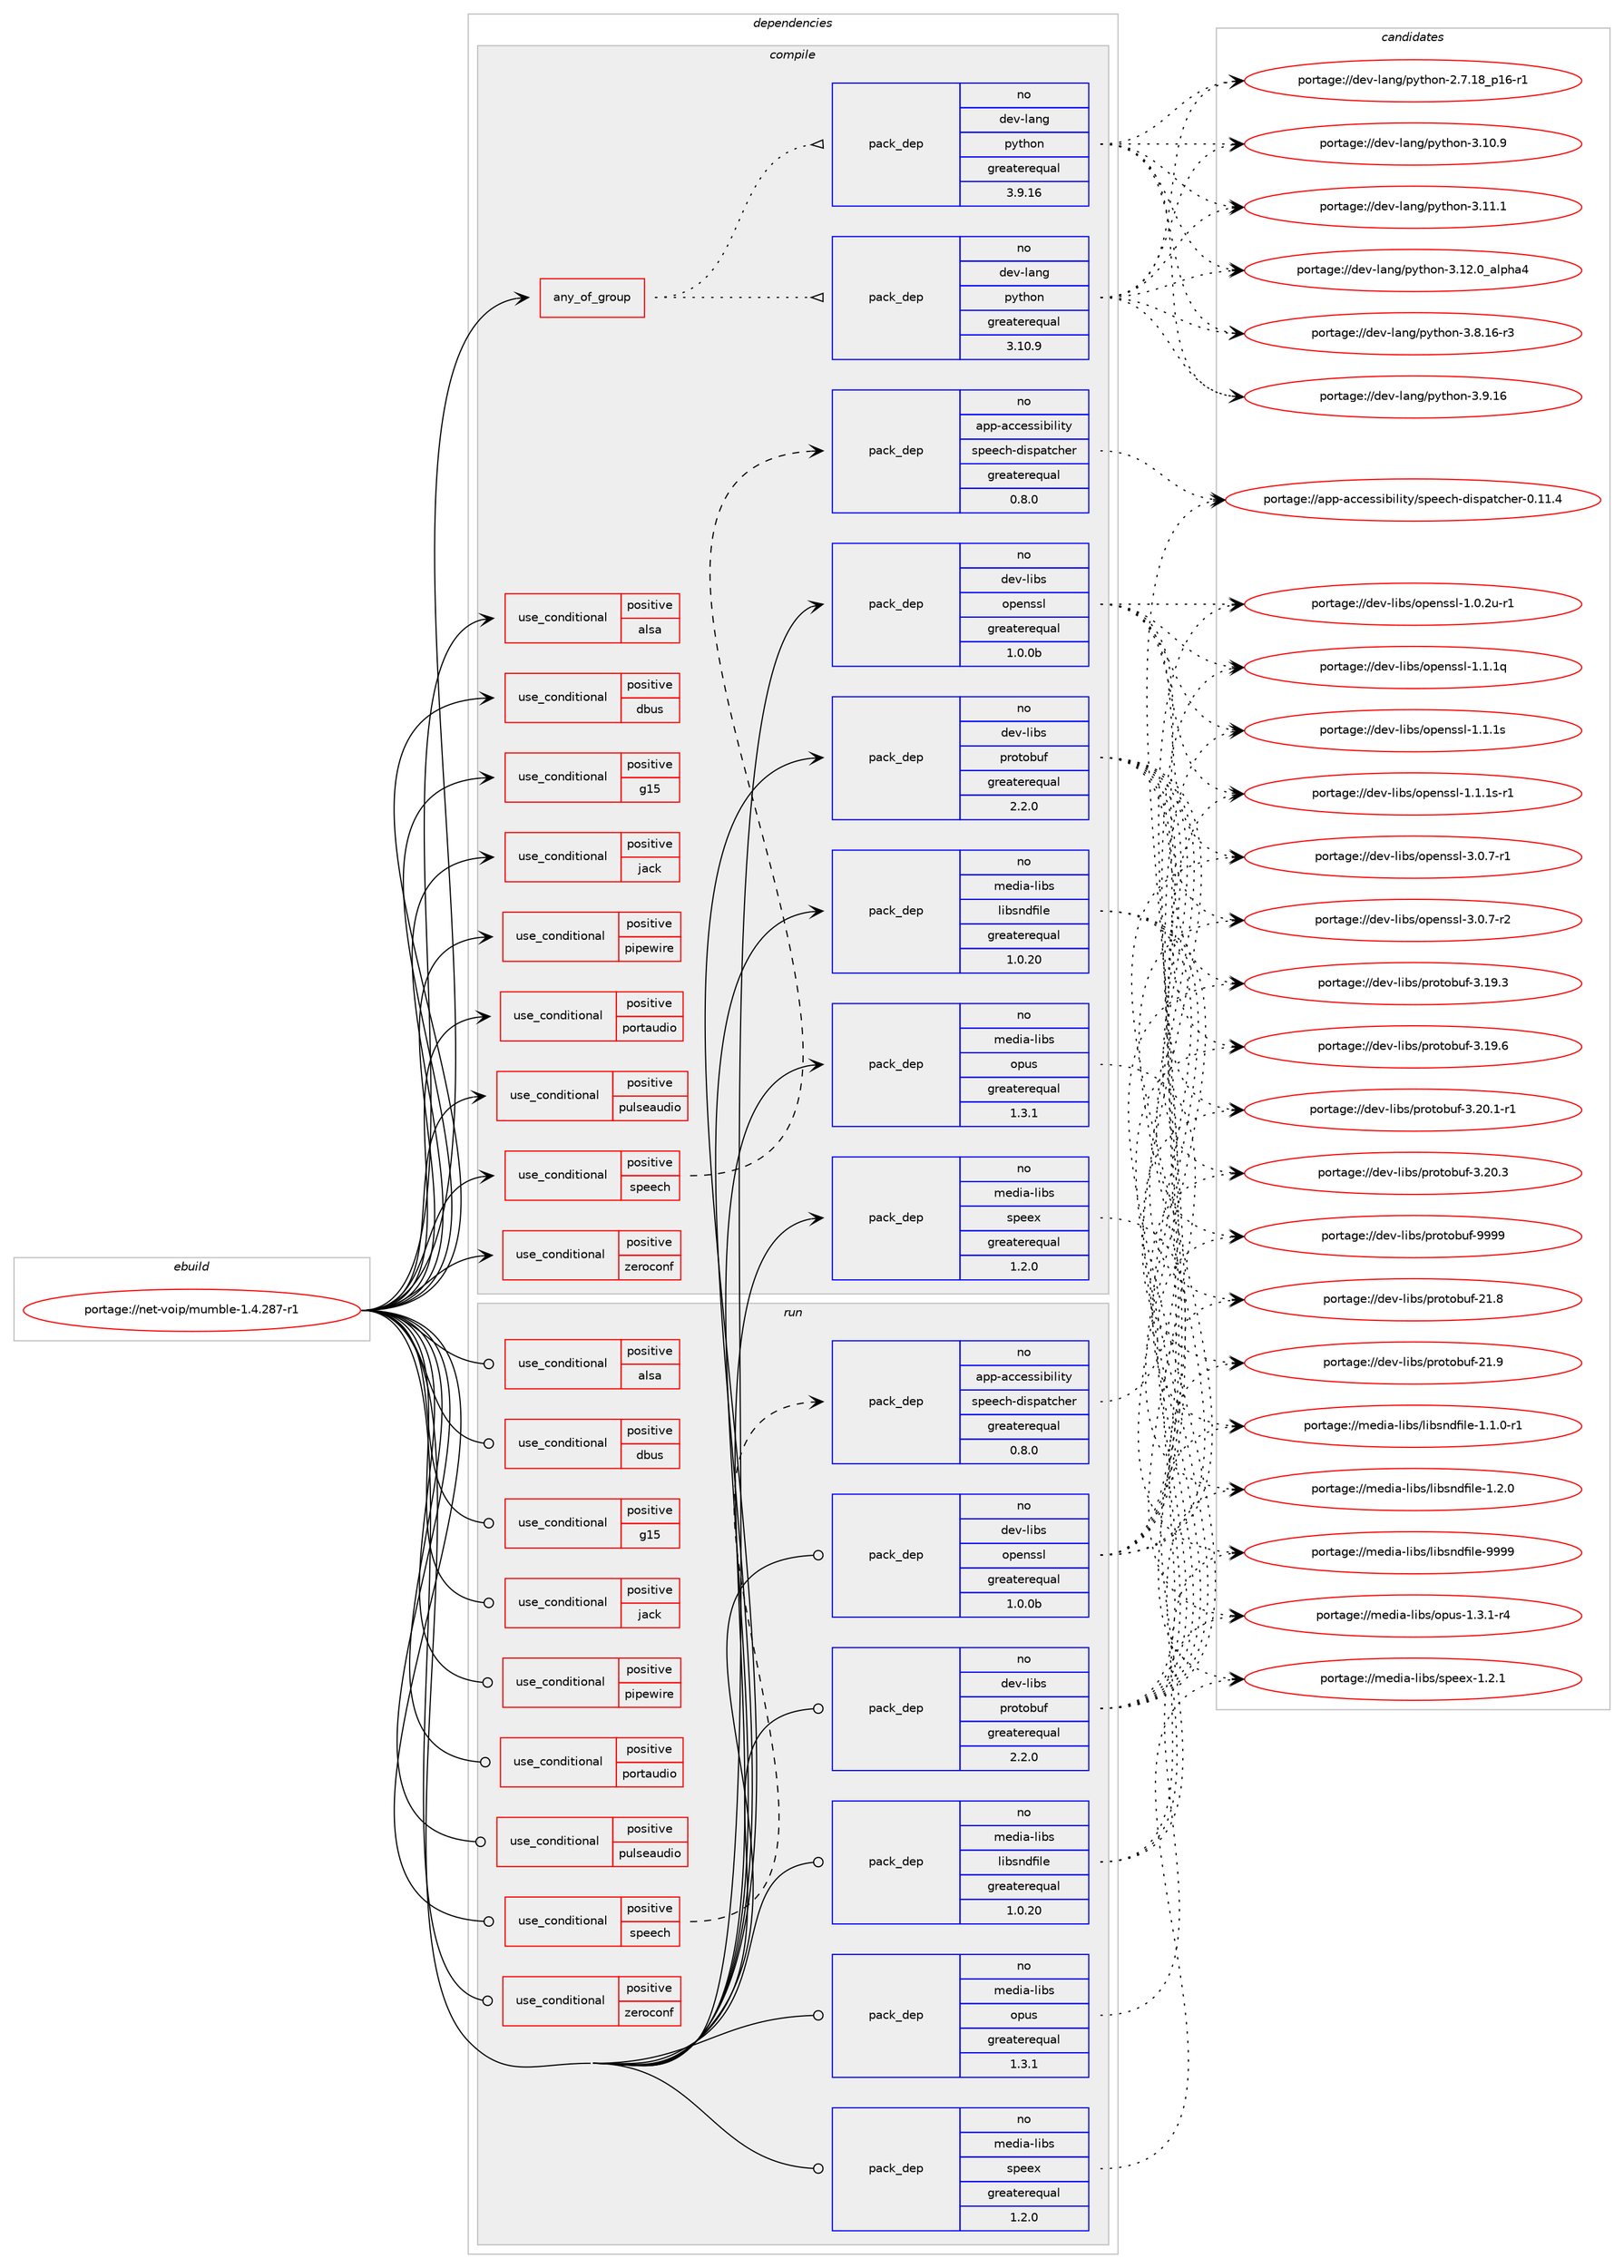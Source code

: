 digraph prolog {

# *************
# Graph options
# *************

newrank=true;
concentrate=true;
compound=true;
graph [rankdir=LR,fontname=Helvetica,fontsize=10,ranksep=1.5];#, ranksep=2.5, nodesep=0.2];
edge  [arrowhead=vee];
node  [fontname=Helvetica,fontsize=10];

# **********
# The ebuild
# **********

subgraph cluster_leftcol {
color=gray;
rank=same;
label=<<i>ebuild</i>>;
id [label="portage://net-voip/mumble-1.4.287-r1", color=red, width=4, href="../net-voip/mumble-1.4.287-r1.svg"];
}

# ****************
# The dependencies
# ****************

subgraph cluster_midcol {
color=gray;
label=<<i>dependencies</i>>;
subgraph cluster_compile {
fillcolor="#eeeeee";
style=filled;
label=<<i>compile</i>>;
subgraph any9 {
dependency338 [label=<<TABLE BORDER="0" CELLBORDER="1" CELLSPACING="0" CELLPADDING="4"><TR><TD CELLPADDING="10">any_of_group</TD></TR></TABLE>>, shape=none, color=red];subgraph pack145 {
dependency339 [label=<<TABLE BORDER="0" CELLBORDER="1" CELLSPACING="0" CELLPADDING="4" WIDTH="220"><TR><TD ROWSPAN="6" CELLPADDING="30">pack_dep</TD></TR><TR><TD WIDTH="110">no</TD></TR><TR><TD>dev-lang</TD></TR><TR><TD>python</TD></TR><TR><TD>greaterequal</TD></TR><TR><TD>3.10.9</TD></TR></TABLE>>, shape=none, color=blue];
}
dependency338:e -> dependency339:w [weight=20,style="dotted",arrowhead="oinv"];
subgraph pack146 {
dependency340 [label=<<TABLE BORDER="0" CELLBORDER="1" CELLSPACING="0" CELLPADDING="4" WIDTH="220"><TR><TD ROWSPAN="6" CELLPADDING="30">pack_dep</TD></TR><TR><TD WIDTH="110">no</TD></TR><TR><TD>dev-lang</TD></TR><TR><TD>python</TD></TR><TR><TD>greaterequal</TD></TR><TR><TD>3.9.16</TD></TR></TABLE>>, shape=none, color=blue];
}
dependency338:e -> dependency340:w [weight=20,style="dotted",arrowhead="oinv"];
}
id:e -> dependency338:w [weight=20,style="solid",arrowhead="vee"];
subgraph cond186 {
dependency341 [label=<<TABLE BORDER="0" CELLBORDER="1" CELLSPACING="0" CELLPADDING="4"><TR><TD ROWSPAN="3" CELLPADDING="10">use_conditional</TD></TR><TR><TD>positive</TD></TR><TR><TD>alsa</TD></TR></TABLE>>, shape=none, color=red];
# *** BEGIN UNKNOWN DEPENDENCY TYPE (TODO) ***
# dependency341 -> package_dependency(portage://net-voip/mumble-1.4.287-r1,install,no,media-libs,alsa-lib,none,[,,],[],[])
# *** END UNKNOWN DEPENDENCY TYPE (TODO) ***

}
id:e -> dependency341:w [weight=20,style="solid",arrowhead="vee"];
subgraph cond187 {
dependency342 [label=<<TABLE BORDER="0" CELLBORDER="1" CELLSPACING="0" CELLPADDING="4"><TR><TD ROWSPAN="3" CELLPADDING="10">use_conditional</TD></TR><TR><TD>positive</TD></TR><TR><TD>dbus</TD></TR></TABLE>>, shape=none, color=red];
# *** BEGIN UNKNOWN DEPENDENCY TYPE (TODO) ***
# dependency342 -> package_dependency(portage://net-voip/mumble-1.4.287-r1,install,no,dev-qt,qtdbus,none,[,,],[slot(5)],[])
# *** END UNKNOWN DEPENDENCY TYPE (TODO) ***

}
id:e -> dependency342:w [weight=20,style="solid",arrowhead="vee"];
subgraph cond188 {
dependency343 [label=<<TABLE BORDER="0" CELLBORDER="1" CELLSPACING="0" CELLPADDING="4"><TR><TD ROWSPAN="3" CELLPADDING="10">use_conditional</TD></TR><TR><TD>positive</TD></TR><TR><TD>g15</TD></TR></TABLE>>, shape=none, color=red];
# *** BEGIN UNKNOWN DEPENDENCY TYPE (TODO) ***
# dependency343 -> package_dependency(portage://net-voip/mumble-1.4.287-r1,install,no,app-misc,g15daemon,none,[,,],any_same_slot,[])
# *** END UNKNOWN DEPENDENCY TYPE (TODO) ***

}
id:e -> dependency343:w [weight=20,style="solid",arrowhead="vee"];
subgraph cond189 {
dependency344 [label=<<TABLE BORDER="0" CELLBORDER="1" CELLSPACING="0" CELLPADDING="4"><TR><TD ROWSPAN="3" CELLPADDING="10">use_conditional</TD></TR><TR><TD>positive</TD></TR><TR><TD>jack</TD></TR></TABLE>>, shape=none, color=red];
# *** BEGIN UNKNOWN DEPENDENCY TYPE (TODO) ***
# dependency344 -> package_dependency(portage://net-voip/mumble-1.4.287-r1,install,no,virtual,jack,none,[,,],[],[])
# *** END UNKNOWN DEPENDENCY TYPE (TODO) ***

}
id:e -> dependency344:w [weight=20,style="solid",arrowhead="vee"];
subgraph cond190 {
dependency345 [label=<<TABLE BORDER="0" CELLBORDER="1" CELLSPACING="0" CELLPADDING="4"><TR><TD ROWSPAN="3" CELLPADDING="10">use_conditional</TD></TR><TR><TD>positive</TD></TR><TR><TD>pipewire</TD></TR></TABLE>>, shape=none, color=red];
# *** BEGIN UNKNOWN DEPENDENCY TYPE (TODO) ***
# dependency345 -> package_dependency(portage://net-voip/mumble-1.4.287-r1,install,no,media-video,pipewire,none,[,,],[],[])
# *** END UNKNOWN DEPENDENCY TYPE (TODO) ***

}
id:e -> dependency345:w [weight=20,style="solid",arrowhead="vee"];
subgraph cond191 {
dependency346 [label=<<TABLE BORDER="0" CELLBORDER="1" CELLSPACING="0" CELLPADDING="4"><TR><TD ROWSPAN="3" CELLPADDING="10">use_conditional</TD></TR><TR><TD>positive</TD></TR><TR><TD>portaudio</TD></TR></TABLE>>, shape=none, color=red];
# *** BEGIN UNKNOWN DEPENDENCY TYPE (TODO) ***
# dependency346 -> package_dependency(portage://net-voip/mumble-1.4.287-r1,install,no,media-libs,portaudio,none,[,,],[],[])
# *** END UNKNOWN DEPENDENCY TYPE (TODO) ***

}
id:e -> dependency346:w [weight=20,style="solid",arrowhead="vee"];
subgraph cond192 {
dependency347 [label=<<TABLE BORDER="0" CELLBORDER="1" CELLSPACING="0" CELLPADDING="4"><TR><TD ROWSPAN="3" CELLPADDING="10">use_conditional</TD></TR><TR><TD>positive</TD></TR><TR><TD>pulseaudio</TD></TR></TABLE>>, shape=none, color=red];
# *** BEGIN UNKNOWN DEPENDENCY TYPE (TODO) ***
# dependency347 -> package_dependency(portage://net-voip/mumble-1.4.287-r1,install,no,media-sound,pulseaudio,none,[,,],[],[])
# *** END UNKNOWN DEPENDENCY TYPE (TODO) ***

}
id:e -> dependency347:w [weight=20,style="solid",arrowhead="vee"];
subgraph cond193 {
dependency348 [label=<<TABLE BORDER="0" CELLBORDER="1" CELLSPACING="0" CELLPADDING="4"><TR><TD ROWSPAN="3" CELLPADDING="10">use_conditional</TD></TR><TR><TD>positive</TD></TR><TR><TD>speech</TD></TR></TABLE>>, shape=none, color=red];
subgraph pack147 {
dependency349 [label=<<TABLE BORDER="0" CELLBORDER="1" CELLSPACING="0" CELLPADDING="4" WIDTH="220"><TR><TD ROWSPAN="6" CELLPADDING="30">pack_dep</TD></TR><TR><TD WIDTH="110">no</TD></TR><TR><TD>app-accessibility</TD></TR><TR><TD>speech-dispatcher</TD></TR><TR><TD>greaterequal</TD></TR><TR><TD>0.8.0</TD></TR></TABLE>>, shape=none, color=blue];
}
dependency348:e -> dependency349:w [weight=20,style="dashed",arrowhead="vee"];
}
id:e -> dependency348:w [weight=20,style="solid",arrowhead="vee"];
subgraph cond194 {
dependency350 [label=<<TABLE BORDER="0" CELLBORDER="1" CELLSPACING="0" CELLPADDING="4"><TR><TD ROWSPAN="3" CELLPADDING="10">use_conditional</TD></TR><TR><TD>positive</TD></TR><TR><TD>zeroconf</TD></TR></TABLE>>, shape=none, color=red];
# *** BEGIN UNKNOWN DEPENDENCY TYPE (TODO) ***
# dependency350 -> package_dependency(portage://net-voip/mumble-1.4.287-r1,install,no,net-dns,avahi,none,[,,],[],[use(enable(mdnsresponder-compat),none)])
# *** END UNKNOWN DEPENDENCY TYPE (TODO) ***

}
id:e -> dependency350:w [weight=20,style="solid",arrowhead="vee"];
# *** BEGIN UNKNOWN DEPENDENCY TYPE (TODO) ***
# id -> package_dependency(portage://net-voip/mumble-1.4.287-r1,install,no,dev-libs,boost,none,[,,],[],[])
# *** END UNKNOWN DEPENDENCY TYPE (TODO) ***

subgraph pack148 {
dependency351 [label=<<TABLE BORDER="0" CELLBORDER="1" CELLSPACING="0" CELLPADDING="4" WIDTH="220"><TR><TD ROWSPAN="6" CELLPADDING="30">pack_dep</TD></TR><TR><TD WIDTH="110">no</TD></TR><TR><TD>dev-libs</TD></TR><TR><TD>openssl</TD></TR><TR><TD>greaterequal</TD></TR><TR><TD>1.0.0b</TD></TR></TABLE>>, shape=none, color=blue];
}
id:e -> dependency351:w [weight=20,style="solid",arrowhead="vee"];
# *** BEGIN UNKNOWN DEPENDENCY TYPE (TODO) ***
# id -> package_dependency(portage://net-voip/mumble-1.4.287-r1,install,no,dev-libs,poco,none,[,,],[],[use(enable(util),none),use(enable(xml),none),use(enable(zip),none)])
# *** END UNKNOWN DEPENDENCY TYPE (TODO) ***

subgraph pack149 {
dependency352 [label=<<TABLE BORDER="0" CELLBORDER="1" CELLSPACING="0" CELLPADDING="4" WIDTH="220"><TR><TD ROWSPAN="6" CELLPADDING="30">pack_dep</TD></TR><TR><TD WIDTH="110">no</TD></TR><TR><TD>dev-libs</TD></TR><TR><TD>protobuf</TD></TR><TR><TD>greaterequal</TD></TR><TR><TD>2.2.0</TD></TR></TABLE>>, shape=none, color=blue];
}
id:e -> dependency352:w [weight=20,style="solid",arrowhead="vee"];
# *** BEGIN UNKNOWN DEPENDENCY TYPE (TODO) ***
# id -> package_dependency(portage://net-voip/mumble-1.4.287-r1,install,no,dev-qt,qtconcurrent,none,[,,],[slot(5)],[])
# *** END UNKNOWN DEPENDENCY TYPE (TODO) ***

# *** BEGIN UNKNOWN DEPENDENCY TYPE (TODO) ***
# id -> package_dependency(portage://net-voip/mumble-1.4.287-r1,install,no,dev-qt,qtcore,none,[,,],[slot(5)],[])
# *** END UNKNOWN DEPENDENCY TYPE (TODO) ***

# *** BEGIN UNKNOWN DEPENDENCY TYPE (TODO) ***
# id -> package_dependency(portage://net-voip/mumble-1.4.287-r1,install,no,dev-qt,qtgui,none,[,,],[slot(5)],[])
# *** END UNKNOWN DEPENDENCY TYPE (TODO) ***

# *** BEGIN UNKNOWN DEPENDENCY TYPE (TODO) ***
# id -> package_dependency(portage://net-voip/mumble-1.4.287-r1,install,no,dev-qt,qtnetwork,none,[,,],[slot(5)],[use(enable(ssl),none)])
# *** END UNKNOWN DEPENDENCY TYPE (TODO) ***

# *** BEGIN UNKNOWN DEPENDENCY TYPE (TODO) ***
# id -> package_dependency(portage://net-voip/mumble-1.4.287-r1,install,no,dev-qt,qtsql,none,[,,],[slot(5)],[use(enable(sqlite),none)])
# *** END UNKNOWN DEPENDENCY TYPE (TODO) ***

# *** BEGIN UNKNOWN DEPENDENCY TYPE (TODO) ***
# id -> package_dependency(portage://net-voip/mumble-1.4.287-r1,install,no,dev-qt,qtsvg,none,[,,],[slot(5)],[])
# *** END UNKNOWN DEPENDENCY TYPE (TODO) ***

# *** BEGIN UNKNOWN DEPENDENCY TYPE (TODO) ***
# id -> package_dependency(portage://net-voip/mumble-1.4.287-r1,install,no,dev-qt,qttest,none,[,,],[slot(5)],[])
# *** END UNKNOWN DEPENDENCY TYPE (TODO) ***

# *** BEGIN UNKNOWN DEPENDENCY TYPE (TODO) ***
# id -> package_dependency(portage://net-voip/mumble-1.4.287-r1,install,no,dev-qt,qtwidgets,none,[,,],[slot(5)],[])
# *** END UNKNOWN DEPENDENCY TYPE (TODO) ***

# *** BEGIN UNKNOWN DEPENDENCY TYPE (TODO) ***
# id -> package_dependency(portage://net-voip/mumble-1.4.287-r1,install,no,dev-qt,qtxml,none,[,,],[slot(5)],[])
# *** END UNKNOWN DEPENDENCY TYPE (TODO) ***

# *** BEGIN UNKNOWN DEPENDENCY TYPE (TODO) ***
# id -> package_dependency(portage://net-voip/mumble-1.4.287-r1,install,no,dev-util,desktop-file-utils,none,[,,],[],[])
# *** END UNKNOWN DEPENDENCY TYPE (TODO) ***

subgraph pack150 {
dependency353 [label=<<TABLE BORDER="0" CELLBORDER="1" CELLSPACING="0" CELLPADDING="4" WIDTH="220"><TR><TD ROWSPAN="6" CELLPADDING="30">pack_dep</TD></TR><TR><TD WIDTH="110">no</TD></TR><TR><TD>media-libs</TD></TR><TR><TD>libsndfile</TD></TR><TR><TD>greaterequal</TD></TR><TR><TD>1.0.20</TD></TR></TABLE>>, shape=none, color=blue];
}
id:e -> dependency353:w [weight=20,style="solid",arrowhead="vee"];
subgraph pack151 {
dependency354 [label=<<TABLE BORDER="0" CELLBORDER="1" CELLSPACING="0" CELLPADDING="4" WIDTH="220"><TR><TD ROWSPAN="6" CELLPADDING="30">pack_dep</TD></TR><TR><TD WIDTH="110">no</TD></TR><TR><TD>media-libs</TD></TR><TR><TD>opus</TD></TR><TR><TD>greaterequal</TD></TR><TR><TD>1.3.1</TD></TR></TABLE>>, shape=none, color=blue];
}
id:e -> dependency354:w [weight=20,style="solid",arrowhead="vee"];
subgraph pack152 {
dependency355 [label=<<TABLE BORDER="0" CELLBORDER="1" CELLSPACING="0" CELLPADDING="4" WIDTH="220"><TR><TD ROWSPAN="6" CELLPADDING="30">pack_dep</TD></TR><TR><TD WIDTH="110">no</TD></TR><TR><TD>media-libs</TD></TR><TR><TD>speex</TD></TR><TR><TD>greaterequal</TD></TR><TR><TD>1.2.0</TD></TR></TABLE>>, shape=none, color=blue];
}
id:e -> dependency355:w [weight=20,style="solid",arrowhead="vee"];
# *** BEGIN UNKNOWN DEPENDENCY TYPE (TODO) ***
# id -> package_dependency(portage://net-voip/mumble-1.4.287-r1,install,no,media-libs,speexdsp,none,[,,],[],[])
# *** END UNKNOWN DEPENDENCY TYPE (TODO) ***

# *** BEGIN UNKNOWN DEPENDENCY TYPE (TODO) ***
# id -> package_dependency(portage://net-voip/mumble-1.4.287-r1,install,no,sys-apps,lsb-release,none,[,,],[],[])
# *** END UNKNOWN DEPENDENCY TYPE (TODO) ***

# *** BEGIN UNKNOWN DEPENDENCY TYPE (TODO) ***
# id -> package_dependency(portage://net-voip/mumble-1.4.287-r1,install,no,x11-base,xorg-proto,none,[,,],[],[])
# *** END UNKNOWN DEPENDENCY TYPE (TODO) ***

# *** BEGIN UNKNOWN DEPENDENCY TYPE (TODO) ***
# id -> package_dependency(portage://net-voip/mumble-1.4.287-r1,install,no,x11-libs,libX11,none,[,,],[],[])
# *** END UNKNOWN DEPENDENCY TYPE (TODO) ***

# *** BEGIN UNKNOWN DEPENDENCY TYPE (TODO) ***
# id -> package_dependency(portage://net-voip/mumble-1.4.287-r1,install,no,x11-libs,libXi,none,[,,],[],[])
# *** END UNKNOWN DEPENDENCY TYPE (TODO) ***

# *** BEGIN UNKNOWN DEPENDENCY TYPE (TODO) ***
# id -> package_dependency(portage://net-voip/mumble-1.4.287-r1,install,no,x11-misc,shared-mime-info,none,[,,],[],[])
# *** END UNKNOWN DEPENDENCY TYPE (TODO) ***

}
subgraph cluster_compileandrun {
fillcolor="#eeeeee";
style=filled;
label=<<i>compile and run</i>>;
}
subgraph cluster_run {
fillcolor="#eeeeee";
style=filled;
label=<<i>run</i>>;
subgraph cond195 {
dependency356 [label=<<TABLE BORDER="0" CELLBORDER="1" CELLSPACING="0" CELLPADDING="4"><TR><TD ROWSPAN="3" CELLPADDING="10">use_conditional</TD></TR><TR><TD>positive</TD></TR><TR><TD>alsa</TD></TR></TABLE>>, shape=none, color=red];
# *** BEGIN UNKNOWN DEPENDENCY TYPE (TODO) ***
# dependency356 -> package_dependency(portage://net-voip/mumble-1.4.287-r1,run,no,media-libs,alsa-lib,none,[,,],[],[])
# *** END UNKNOWN DEPENDENCY TYPE (TODO) ***

}
id:e -> dependency356:w [weight=20,style="solid",arrowhead="odot"];
subgraph cond196 {
dependency357 [label=<<TABLE BORDER="0" CELLBORDER="1" CELLSPACING="0" CELLPADDING="4"><TR><TD ROWSPAN="3" CELLPADDING="10">use_conditional</TD></TR><TR><TD>positive</TD></TR><TR><TD>dbus</TD></TR></TABLE>>, shape=none, color=red];
# *** BEGIN UNKNOWN DEPENDENCY TYPE (TODO) ***
# dependency357 -> package_dependency(portage://net-voip/mumble-1.4.287-r1,run,no,dev-qt,qtdbus,none,[,,],[slot(5)],[])
# *** END UNKNOWN DEPENDENCY TYPE (TODO) ***

}
id:e -> dependency357:w [weight=20,style="solid",arrowhead="odot"];
subgraph cond197 {
dependency358 [label=<<TABLE BORDER="0" CELLBORDER="1" CELLSPACING="0" CELLPADDING="4"><TR><TD ROWSPAN="3" CELLPADDING="10">use_conditional</TD></TR><TR><TD>positive</TD></TR><TR><TD>g15</TD></TR></TABLE>>, shape=none, color=red];
# *** BEGIN UNKNOWN DEPENDENCY TYPE (TODO) ***
# dependency358 -> package_dependency(portage://net-voip/mumble-1.4.287-r1,run,no,app-misc,g15daemon,none,[,,],any_same_slot,[])
# *** END UNKNOWN DEPENDENCY TYPE (TODO) ***

}
id:e -> dependency358:w [weight=20,style="solid",arrowhead="odot"];
subgraph cond198 {
dependency359 [label=<<TABLE BORDER="0" CELLBORDER="1" CELLSPACING="0" CELLPADDING="4"><TR><TD ROWSPAN="3" CELLPADDING="10">use_conditional</TD></TR><TR><TD>positive</TD></TR><TR><TD>jack</TD></TR></TABLE>>, shape=none, color=red];
# *** BEGIN UNKNOWN DEPENDENCY TYPE (TODO) ***
# dependency359 -> package_dependency(portage://net-voip/mumble-1.4.287-r1,run,no,virtual,jack,none,[,,],[],[])
# *** END UNKNOWN DEPENDENCY TYPE (TODO) ***

}
id:e -> dependency359:w [weight=20,style="solid",arrowhead="odot"];
subgraph cond199 {
dependency360 [label=<<TABLE BORDER="0" CELLBORDER="1" CELLSPACING="0" CELLPADDING="4"><TR><TD ROWSPAN="3" CELLPADDING="10">use_conditional</TD></TR><TR><TD>positive</TD></TR><TR><TD>pipewire</TD></TR></TABLE>>, shape=none, color=red];
# *** BEGIN UNKNOWN DEPENDENCY TYPE (TODO) ***
# dependency360 -> package_dependency(portage://net-voip/mumble-1.4.287-r1,run,no,media-video,pipewire,none,[,,],[],[])
# *** END UNKNOWN DEPENDENCY TYPE (TODO) ***

}
id:e -> dependency360:w [weight=20,style="solid",arrowhead="odot"];
subgraph cond200 {
dependency361 [label=<<TABLE BORDER="0" CELLBORDER="1" CELLSPACING="0" CELLPADDING="4"><TR><TD ROWSPAN="3" CELLPADDING="10">use_conditional</TD></TR><TR><TD>positive</TD></TR><TR><TD>portaudio</TD></TR></TABLE>>, shape=none, color=red];
# *** BEGIN UNKNOWN DEPENDENCY TYPE (TODO) ***
# dependency361 -> package_dependency(portage://net-voip/mumble-1.4.287-r1,run,no,media-libs,portaudio,none,[,,],[],[])
# *** END UNKNOWN DEPENDENCY TYPE (TODO) ***

}
id:e -> dependency361:w [weight=20,style="solid",arrowhead="odot"];
subgraph cond201 {
dependency362 [label=<<TABLE BORDER="0" CELLBORDER="1" CELLSPACING="0" CELLPADDING="4"><TR><TD ROWSPAN="3" CELLPADDING="10">use_conditional</TD></TR><TR><TD>positive</TD></TR><TR><TD>pulseaudio</TD></TR></TABLE>>, shape=none, color=red];
# *** BEGIN UNKNOWN DEPENDENCY TYPE (TODO) ***
# dependency362 -> package_dependency(portage://net-voip/mumble-1.4.287-r1,run,no,media-sound,pulseaudio,none,[,,],[],[])
# *** END UNKNOWN DEPENDENCY TYPE (TODO) ***

}
id:e -> dependency362:w [weight=20,style="solid",arrowhead="odot"];
subgraph cond202 {
dependency363 [label=<<TABLE BORDER="0" CELLBORDER="1" CELLSPACING="0" CELLPADDING="4"><TR><TD ROWSPAN="3" CELLPADDING="10">use_conditional</TD></TR><TR><TD>positive</TD></TR><TR><TD>speech</TD></TR></TABLE>>, shape=none, color=red];
subgraph pack153 {
dependency364 [label=<<TABLE BORDER="0" CELLBORDER="1" CELLSPACING="0" CELLPADDING="4" WIDTH="220"><TR><TD ROWSPAN="6" CELLPADDING="30">pack_dep</TD></TR><TR><TD WIDTH="110">no</TD></TR><TR><TD>app-accessibility</TD></TR><TR><TD>speech-dispatcher</TD></TR><TR><TD>greaterequal</TD></TR><TR><TD>0.8.0</TD></TR></TABLE>>, shape=none, color=blue];
}
dependency363:e -> dependency364:w [weight=20,style="dashed",arrowhead="vee"];
}
id:e -> dependency363:w [weight=20,style="solid",arrowhead="odot"];
subgraph cond203 {
dependency365 [label=<<TABLE BORDER="0" CELLBORDER="1" CELLSPACING="0" CELLPADDING="4"><TR><TD ROWSPAN="3" CELLPADDING="10">use_conditional</TD></TR><TR><TD>positive</TD></TR><TR><TD>zeroconf</TD></TR></TABLE>>, shape=none, color=red];
# *** BEGIN UNKNOWN DEPENDENCY TYPE (TODO) ***
# dependency365 -> package_dependency(portage://net-voip/mumble-1.4.287-r1,run,no,net-dns,avahi,none,[,,],[],[use(enable(mdnsresponder-compat),none)])
# *** END UNKNOWN DEPENDENCY TYPE (TODO) ***

}
id:e -> dependency365:w [weight=20,style="solid",arrowhead="odot"];
subgraph pack154 {
dependency366 [label=<<TABLE BORDER="0" CELLBORDER="1" CELLSPACING="0" CELLPADDING="4" WIDTH="220"><TR><TD ROWSPAN="6" CELLPADDING="30">pack_dep</TD></TR><TR><TD WIDTH="110">no</TD></TR><TR><TD>dev-libs</TD></TR><TR><TD>openssl</TD></TR><TR><TD>greaterequal</TD></TR><TR><TD>1.0.0b</TD></TR></TABLE>>, shape=none, color=blue];
}
id:e -> dependency366:w [weight=20,style="solid",arrowhead="odot"];
# *** BEGIN UNKNOWN DEPENDENCY TYPE (TODO) ***
# id -> package_dependency(portage://net-voip/mumble-1.4.287-r1,run,no,dev-libs,poco,none,[,,],[],[use(enable(util),none),use(enable(xml),none),use(enable(zip),none)])
# *** END UNKNOWN DEPENDENCY TYPE (TODO) ***

subgraph pack155 {
dependency367 [label=<<TABLE BORDER="0" CELLBORDER="1" CELLSPACING="0" CELLPADDING="4" WIDTH="220"><TR><TD ROWSPAN="6" CELLPADDING="30">pack_dep</TD></TR><TR><TD WIDTH="110">no</TD></TR><TR><TD>dev-libs</TD></TR><TR><TD>protobuf</TD></TR><TR><TD>greaterequal</TD></TR><TR><TD>2.2.0</TD></TR></TABLE>>, shape=none, color=blue];
}
id:e -> dependency367:w [weight=20,style="solid",arrowhead="odot"];
# *** BEGIN UNKNOWN DEPENDENCY TYPE (TODO) ***
# id -> package_dependency(portage://net-voip/mumble-1.4.287-r1,run,no,dev-qt,qtcore,none,[,,],[slot(5)],[])
# *** END UNKNOWN DEPENDENCY TYPE (TODO) ***

# *** BEGIN UNKNOWN DEPENDENCY TYPE (TODO) ***
# id -> package_dependency(portage://net-voip/mumble-1.4.287-r1,run,no,dev-qt,qtgui,none,[,,],[slot(5)],[])
# *** END UNKNOWN DEPENDENCY TYPE (TODO) ***

# *** BEGIN UNKNOWN DEPENDENCY TYPE (TODO) ***
# id -> package_dependency(portage://net-voip/mumble-1.4.287-r1,run,no,dev-qt,qtnetwork,none,[,,],[slot(5)],[use(enable(ssl),none)])
# *** END UNKNOWN DEPENDENCY TYPE (TODO) ***

# *** BEGIN UNKNOWN DEPENDENCY TYPE (TODO) ***
# id -> package_dependency(portage://net-voip/mumble-1.4.287-r1,run,no,dev-qt,qtsql,none,[,,],[slot(5)],[use(enable(sqlite),none)])
# *** END UNKNOWN DEPENDENCY TYPE (TODO) ***

# *** BEGIN UNKNOWN DEPENDENCY TYPE (TODO) ***
# id -> package_dependency(portage://net-voip/mumble-1.4.287-r1,run,no,dev-qt,qtsvg,none,[,,],[slot(5)],[])
# *** END UNKNOWN DEPENDENCY TYPE (TODO) ***

# *** BEGIN UNKNOWN DEPENDENCY TYPE (TODO) ***
# id -> package_dependency(portage://net-voip/mumble-1.4.287-r1,run,no,dev-qt,qtwidgets,none,[,,],[slot(5)],[])
# *** END UNKNOWN DEPENDENCY TYPE (TODO) ***

# *** BEGIN UNKNOWN DEPENDENCY TYPE (TODO) ***
# id -> package_dependency(portage://net-voip/mumble-1.4.287-r1,run,no,dev-qt,qtxml,none,[,,],[slot(5)],[])
# *** END UNKNOWN DEPENDENCY TYPE (TODO) ***

subgraph pack156 {
dependency368 [label=<<TABLE BORDER="0" CELLBORDER="1" CELLSPACING="0" CELLPADDING="4" WIDTH="220"><TR><TD ROWSPAN="6" CELLPADDING="30">pack_dep</TD></TR><TR><TD WIDTH="110">no</TD></TR><TR><TD>media-libs</TD></TR><TR><TD>libsndfile</TD></TR><TR><TD>greaterequal</TD></TR><TR><TD>1.0.20</TD></TR></TABLE>>, shape=none, color=blue];
}
id:e -> dependency368:w [weight=20,style="solid",arrowhead="odot"];
subgraph pack157 {
dependency369 [label=<<TABLE BORDER="0" CELLBORDER="1" CELLSPACING="0" CELLPADDING="4" WIDTH="220"><TR><TD ROWSPAN="6" CELLPADDING="30">pack_dep</TD></TR><TR><TD WIDTH="110">no</TD></TR><TR><TD>media-libs</TD></TR><TR><TD>opus</TD></TR><TR><TD>greaterequal</TD></TR><TR><TD>1.3.1</TD></TR></TABLE>>, shape=none, color=blue];
}
id:e -> dependency369:w [weight=20,style="solid",arrowhead="odot"];
subgraph pack158 {
dependency370 [label=<<TABLE BORDER="0" CELLBORDER="1" CELLSPACING="0" CELLPADDING="4" WIDTH="220"><TR><TD ROWSPAN="6" CELLPADDING="30">pack_dep</TD></TR><TR><TD WIDTH="110">no</TD></TR><TR><TD>media-libs</TD></TR><TR><TD>speex</TD></TR><TR><TD>greaterequal</TD></TR><TR><TD>1.2.0</TD></TR></TABLE>>, shape=none, color=blue];
}
id:e -> dependency370:w [weight=20,style="solid",arrowhead="odot"];
# *** BEGIN UNKNOWN DEPENDENCY TYPE (TODO) ***
# id -> package_dependency(portage://net-voip/mumble-1.4.287-r1,run,no,media-libs,speexdsp,none,[,,],[],[])
# *** END UNKNOWN DEPENDENCY TYPE (TODO) ***

# *** BEGIN UNKNOWN DEPENDENCY TYPE (TODO) ***
# id -> package_dependency(portage://net-voip/mumble-1.4.287-r1,run,no,sys-apps,lsb-release,none,[,,],[],[])
# *** END UNKNOWN DEPENDENCY TYPE (TODO) ***

# *** BEGIN UNKNOWN DEPENDENCY TYPE (TODO) ***
# id -> package_dependency(portage://net-voip/mumble-1.4.287-r1,run,no,x11-libs,libX11,none,[,,],[],[])
# *** END UNKNOWN DEPENDENCY TYPE (TODO) ***

# *** BEGIN UNKNOWN DEPENDENCY TYPE (TODO) ***
# id -> package_dependency(portage://net-voip/mumble-1.4.287-r1,run,no,x11-libs,libXi,none,[,,],[],[])
# *** END UNKNOWN DEPENDENCY TYPE (TODO) ***

}
}

# **************
# The candidates
# **************

subgraph cluster_choices {
rank=same;
color=gray;
label=<<i>candidates</i>>;

subgraph choice145 {
color=black;
nodesep=1;
choice100101118451089711010347112121116104111110455046554649569511249544511449 [label="portage://dev-lang/python-2.7.18_p16-r1", color=red, width=4,href="../dev-lang/python-2.7.18_p16-r1.svg"];
choice10010111845108971101034711212111610411111045514649484657 [label="portage://dev-lang/python-3.10.9", color=red, width=4,href="../dev-lang/python-3.10.9.svg"];
choice10010111845108971101034711212111610411111045514649494649 [label="portage://dev-lang/python-3.11.1", color=red, width=4,href="../dev-lang/python-3.11.1.svg"];
choice1001011184510897110103471121211161041111104551464950464895971081121049752 [label="portage://dev-lang/python-3.12.0_alpha4", color=red, width=4,href="../dev-lang/python-3.12.0_alpha4.svg"];
choice100101118451089711010347112121116104111110455146564649544511451 [label="portage://dev-lang/python-3.8.16-r3", color=red, width=4,href="../dev-lang/python-3.8.16-r3.svg"];
choice10010111845108971101034711212111610411111045514657464954 [label="portage://dev-lang/python-3.9.16", color=red, width=4,href="../dev-lang/python-3.9.16.svg"];
dependency339:e -> choice100101118451089711010347112121116104111110455046554649569511249544511449:w [style=dotted,weight="100"];
dependency339:e -> choice10010111845108971101034711212111610411111045514649484657:w [style=dotted,weight="100"];
dependency339:e -> choice10010111845108971101034711212111610411111045514649494649:w [style=dotted,weight="100"];
dependency339:e -> choice1001011184510897110103471121211161041111104551464950464895971081121049752:w [style=dotted,weight="100"];
dependency339:e -> choice100101118451089711010347112121116104111110455146564649544511451:w [style=dotted,weight="100"];
dependency339:e -> choice10010111845108971101034711212111610411111045514657464954:w [style=dotted,weight="100"];
}
subgraph choice146 {
color=black;
nodesep=1;
choice100101118451089711010347112121116104111110455046554649569511249544511449 [label="portage://dev-lang/python-2.7.18_p16-r1", color=red, width=4,href="../dev-lang/python-2.7.18_p16-r1.svg"];
choice10010111845108971101034711212111610411111045514649484657 [label="portage://dev-lang/python-3.10.9", color=red, width=4,href="../dev-lang/python-3.10.9.svg"];
choice10010111845108971101034711212111610411111045514649494649 [label="portage://dev-lang/python-3.11.1", color=red, width=4,href="../dev-lang/python-3.11.1.svg"];
choice1001011184510897110103471121211161041111104551464950464895971081121049752 [label="portage://dev-lang/python-3.12.0_alpha4", color=red, width=4,href="../dev-lang/python-3.12.0_alpha4.svg"];
choice100101118451089711010347112121116104111110455146564649544511451 [label="portage://dev-lang/python-3.8.16-r3", color=red, width=4,href="../dev-lang/python-3.8.16-r3.svg"];
choice10010111845108971101034711212111610411111045514657464954 [label="portage://dev-lang/python-3.9.16", color=red, width=4,href="../dev-lang/python-3.9.16.svg"];
dependency340:e -> choice100101118451089711010347112121116104111110455046554649569511249544511449:w [style=dotted,weight="100"];
dependency340:e -> choice10010111845108971101034711212111610411111045514649484657:w [style=dotted,weight="100"];
dependency340:e -> choice10010111845108971101034711212111610411111045514649494649:w [style=dotted,weight="100"];
dependency340:e -> choice1001011184510897110103471121211161041111104551464950464895971081121049752:w [style=dotted,weight="100"];
dependency340:e -> choice100101118451089711010347112121116104111110455146564649544511451:w [style=dotted,weight="100"];
dependency340:e -> choice10010111845108971101034711212111610411111045514657464954:w [style=dotted,weight="100"];
}
subgraph choice147 {
color=black;
nodesep=1;
choice971121124597999910111511510598105108105116121471151121011019910445100105115112971169910410111445484649494652 [label="portage://app-accessibility/speech-dispatcher-0.11.4", color=red, width=4,href="../app-accessibility/speech-dispatcher-0.11.4.svg"];
dependency349:e -> choice971121124597999910111511510598105108105116121471151121011019910445100105115112971169910410111445484649494652:w [style=dotted,weight="100"];
}
subgraph choice148 {
color=black;
nodesep=1;
choice1001011184510810598115471111121011101151151084549464846501174511449 [label="portage://dev-libs/openssl-1.0.2u-r1", color=red, width=4,href="../dev-libs/openssl-1.0.2u-r1.svg"];
choice100101118451081059811547111112101110115115108454946494649113 [label="portage://dev-libs/openssl-1.1.1q", color=red, width=4,href="../dev-libs/openssl-1.1.1q.svg"];
choice100101118451081059811547111112101110115115108454946494649115 [label="portage://dev-libs/openssl-1.1.1s", color=red, width=4,href="../dev-libs/openssl-1.1.1s.svg"];
choice1001011184510810598115471111121011101151151084549464946491154511449 [label="portage://dev-libs/openssl-1.1.1s-r1", color=red, width=4,href="../dev-libs/openssl-1.1.1s-r1.svg"];
choice1001011184510810598115471111121011101151151084551464846554511449 [label="portage://dev-libs/openssl-3.0.7-r1", color=red, width=4,href="../dev-libs/openssl-3.0.7-r1.svg"];
choice1001011184510810598115471111121011101151151084551464846554511450 [label="portage://dev-libs/openssl-3.0.7-r2", color=red, width=4,href="../dev-libs/openssl-3.0.7-r2.svg"];
dependency351:e -> choice1001011184510810598115471111121011101151151084549464846501174511449:w [style=dotted,weight="100"];
dependency351:e -> choice100101118451081059811547111112101110115115108454946494649113:w [style=dotted,weight="100"];
dependency351:e -> choice100101118451081059811547111112101110115115108454946494649115:w [style=dotted,weight="100"];
dependency351:e -> choice1001011184510810598115471111121011101151151084549464946491154511449:w [style=dotted,weight="100"];
dependency351:e -> choice1001011184510810598115471111121011101151151084551464846554511449:w [style=dotted,weight="100"];
dependency351:e -> choice1001011184510810598115471111121011101151151084551464846554511450:w [style=dotted,weight="100"];
}
subgraph choice149 {
color=black;
nodesep=1;
choice100101118451081059811547112114111116111981171024550494656 [label="portage://dev-libs/protobuf-21.8", color=red, width=4,href="../dev-libs/protobuf-21.8.svg"];
choice100101118451081059811547112114111116111981171024550494657 [label="portage://dev-libs/protobuf-21.9", color=red, width=4,href="../dev-libs/protobuf-21.9.svg"];
choice1001011184510810598115471121141111161119811710245514649574651 [label="portage://dev-libs/protobuf-3.19.3", color=red, width=4,href="../dev-libs/protobuf-3.19.3.svg"];
choice1001011184510810598115471121141111161119811710245514649574654 [label="portage://dev-libs/protobuf-3.19.6", color=red, width=4,href="../dev-libs/protobuf-3.19.6.svg"];
choice10010111845108105981154711211411111611198117102455146504846494511449 [label="portage://dev-libs/protobuf-3.20.1-r1", color=red, width=4,href="../dev-libs/protobuf-3.20.1-r1.svg"];
choice1001011184510810598115471121141111161119811710245514650484651 [label="portage://dev-libs/protobuf-3.20.3", color=red, width=4,href="../dev-libs/protobuf-3.20.3.svg"];
choice100101118451081059811547112114111116111981171024557575757 [label="portage://dev-libs/protobuf-9999", color=red, width=4,href="../dev-libs/protobuf-9999.svg"];
dependency352:e -> choice100101118451081059811547112114111116111981171024550494656:w [style=dotted,weight="100"];
dependency352:e -> choice100101118451081059811547112114111116111981171024550494657:w [style=dotted,weight="100"];
dependency352:e -> choice1001011184510810598115471121141111161119811710245514649574651:w [style=dotted,weight="100"];
dependency352:e -> choice1001011184510810598115471121141111161119811710245514649574654:w [style=dotted,weight="100"];
dependency352:e -> choice10010111845108105981154711211411111611198117102455146504846494511449:w [style=dotted,weight="100"];
dependency352:e -> choice1001011184510810598115471121141111161119811710245514650484651:w [style=dotted,weight="100"];
dependency352:e -> choice100101118451081059811547112114111116111981171024557575757:w [style=dotted,weight="100"];
}
subgraph choice150 {
color=black;
nodesep=1;
choice10910110010597451081059811547108105981151101001021051081014549464946484511449 [label="portage://media-libs/libsndfile-1.1.0-r1", color=red, width=4,href="../media-libs/libsndfile-1.1.0-r1.svg"];
choice1091011001059745108105981154710810598115110100102105108101454946504648 [label="portage://media-libs/libsndfile-1.2.0", color=red, width=4,href="../media-libs/libsndfile-1.2.0.svg"];
choice10910110010597451081059811547108105981151101001021051081014557575757 [label="portage://media-libs/libsndfile-9999", color=red, width=4,href="../media-libs/libsndfile-9999.svg"];
dependency353:e -> choice10910110010597451081059811547108105981151101001021051081014549464946484511449:w [style=dotted,weight="100"];
dependency353:e -> choice1091011001059745108105981154710810598115110100102105108101454946504648:w [style=dotted,weight="100"];
dependency353:e -> choice10910110010597451081059811547108105981151101001021051081014557575757:w [style=dotted,weight="100"];
}
subgraph choice151 {
color=black;
nodesep=1;
choice109101100105974510810598115471111121171154549465146494511452 [label="portage://media-libs/opus-1.3.1-r4", color=red, width=4,href="../media-libs/opus-1.3.1-r4.svg"];
dependency354:e -> choice109101100105974510810598115471111121171154549465146494511452:w [style=dotted,weight="100"];
}
subgraph choice152 {
color=black;
nodesep=1;
choice10910110010597451081059811547115112101101120454946504649 [label="portage://media-libs/speex-1.2.1", color=red, width=4,href="../media-libs/speex-1.2.1.svg"];
dependency355:e -> choice10910110010597451081059811547115112101101120454946504649:w [style=dotted,weight="100"];
}
subgraph choice153 {
color=black;
nodesep=1;
choice971121124597999910111511510598105108105116121471151121011019910445100105115112971169910410111445484649494652 [label="portage://app-accessibility/speech-dispatcher-0.11.4", color=red, width=4,href="../app-accessibility/speech-dispatcher-0.11.4.svg"];
dependency364:e -> choice971121124597999910111511510598105108105116121471151121011019910445100105115112971169910410111445484649494652:w [style=dotted,weight="100"];
}
subgraph choice154 {
color=black;
nodesep=1;
choice1001011184510810598115471111121011101151151084549464846501174511449 [label="portage://dev-libs/openssl-1.0.2u-r1", color=red, width=4,href="../dev-libs/openssl-1.0.2u-r1.svg"];
choice100101118451081059811547111112101110115115108454946494649113 [label="portage://dev-libs/openssl-1.1.1q", color=red, width=4,href="../dev-libs/openssl-1.1.1q.svg"];
choice100101118451081059811547111112101110115115108454946494649115 [label="portage://dev-libs/openssl-1.1.1s", color=red, width=4,href="../dev-libs/openssl-1.1.1s.svg"];
choice1001011184510810598115471111121011101151151084549464946491154511449 [label="portage://dev-libs/openssl-1.1.1s-r1", color=red, width=4,href="../dev-libs/openssl-1.1.1s-r1.svg"];
choice1001011184510810598115471111121011101151151084551464846554511449 [label="portage://dev-libs/openssl-3.0.7-r1", color=red, width=4,href="../dev-libs/openssl-3.0.7-r1.svg"];
choice1001011184510810598115471111121011101151151084551464846554511450 [label="portage://dev-libs/openssl-3.0.7-r2", color=red, width=4,href="../dev-libs/openssl-3.0.7-r2.svg"];
dependency366:e -> choice1001011184510810598115471111121011101151151084549464846501174511449:w [style=dotted,weight="100"];
dependency366:e -> choice100101118451081059811547111112101110115115108454946494649113:w [style=dotted,weight="100"];
dependency366:e -> choice100101118451081059811547111112101110115115108454946494649115:w [style=dotted,weight="100"];
dependency366:e -> choice1001011184510810598115471111121011101151151084549464946491154511449:w [style=dotted,weight="100"];
dependency366:e -> choice1001011184510810598115471111121011101151151084551464846554511449:w [style=dotted,weight="100"];
dependency366:e -> choice1001011184510810598115471111121011101151151084551464846554511450:w [style=dotted,weight="100"];
}
subgraph choice155 {
color=black;
nodesep=1;
choice100101118451081059811547112114111116111981171024550494656 [label="portage://dev-libs/protobuf-21.8", color=red, width=4,href="../dev-libs/protobuf-21.8.svg"];
choice100101118451081059811547112114111116111981171024550494657 [label="portage://dev-libs/protobuf-21.9", color=red, width=4,href="../dev-libs/protobuf-21.9.svg"];
choice1001011184510810598115471121141111161119811710245514649574651 [label="portage://dev-libs/protobuf-3.19.3", color=red, width=4,href="../dev-libs/protobuf-3.19.3.svg"];
choice1001011184510810598115471121141111161119811710245514649574654 [label="portage://dev-libs/protobuf-3.19.6", color=red, width=4,href="../dev-libs/protobuf-3.19.6.svg"];
choice10010111845108105981154711211411111611198117102455146504846494511449 [label="portage://dev-libs/protobuf-3.20.1-r1", color=red, width=4,href="../dev-libs/protobuf-3.20.1-r1.svg"];
choice1001011184510810598115471121141111161119811710245514650484651 [label="portage://dev-libs/protobuf-3.20.3", color=red, width=4,href="../dev-libs/protobuf-3.20.3.svg"];
choice100101118451081059811547112114111116111981171024557575757 [label="portage://dev-libs/protobuf-9999", color=red, width=4,href="../dev-libs/protobuf-9999.svg"];
dependency367:e -> choice100101118451081059811547112114111116111981171024550494656:w [style=dotted,weight="100"];
dependency367:e -> choice100101118451081059811547112114111116111981171024550494657:w [style=dotted,weight="100"];
dependency367:e -> choice1001011184510810598115471121141111161119811710245514649574651:w [style=dotted,weight="100"];
dependency367:e -> choice1001011184510810598115471121141111161119811710245514649574654:w [style=dotted,weight="100"];
dependency367:e -> choice10010111845108105981154711211411111611198117102455146504846494511449:w [style=dotted,weight="100"];
dependency367:e -> choice1001011184510810598115471121141111161119811710245514650484651:w [style=dotted,weight="100"];
dependency367:e -> choice100101118451081059811547112114111116111981171024557575757:w [style=dotted,weight="100"];
}
subgraph choice156 {
color=black;
nodesep=1;
choice10910110010597451081059811547108105981151101001021051081014549464946484511449 [label="portage://media-libs/libsndfile-1.1.0-r1", color=red, width=4,href="../media-libs/libsndfile-1.1.0-r1.svg"];
choice1091011001059745108105981154710810598115110100102105108101454946504648 [label="portage://media-libs/libsndfile-1.2.0", color=red, width=4,href="../media-libs/libsndfile-1.2.0.svg"];
choice10910110010597451081059811547108105981151101001021051081014557575757 [label="portage://media-libs/libsndfile-9999", color=red, width=4,href="../media-libs/libsndfile-9999.svg"];
dependency368:e -> choice10910110010597451081059811547108105981151101001021051081014549464946484511449:w [style=dotted,weight="100"];
dependency368:e -> choice1091011001059745108105981154710810598115110100102105108101454946504648:w [style=dotted,weight="100"];
dependency368:e -> choice10910110010597451081059811547108105981151101001021051081014557575757:w [style=dotted,weight="100"];
}
subgraph choice157 {
color=black;
nodesep=1;
choice109101100105974510810598115471111121171154549465146494511452 [label="portage://media-libs/opus-1.3.1-r4", color=red, width=4,href="../media-libs/opus-1.3.1-r4.svg"];
dependency369:e -> choice109101100105974510810598115471111121171154549465146494511452:w [style=dotted,weight="100"];
}
subgraph choice158 {
color=black;
nodesep=1;
choice10910110010597451081059811547115112101101120454946504649 [label="portage://media-libs/speex-1.2.1", color=red, width=4,href="../media-libs/speex-1.2.1.svg"];
dependency370:e -> choice10910110010597451081059811547115112101101120454946504649:w [style=dotted,weight="100"];
}
}

}
